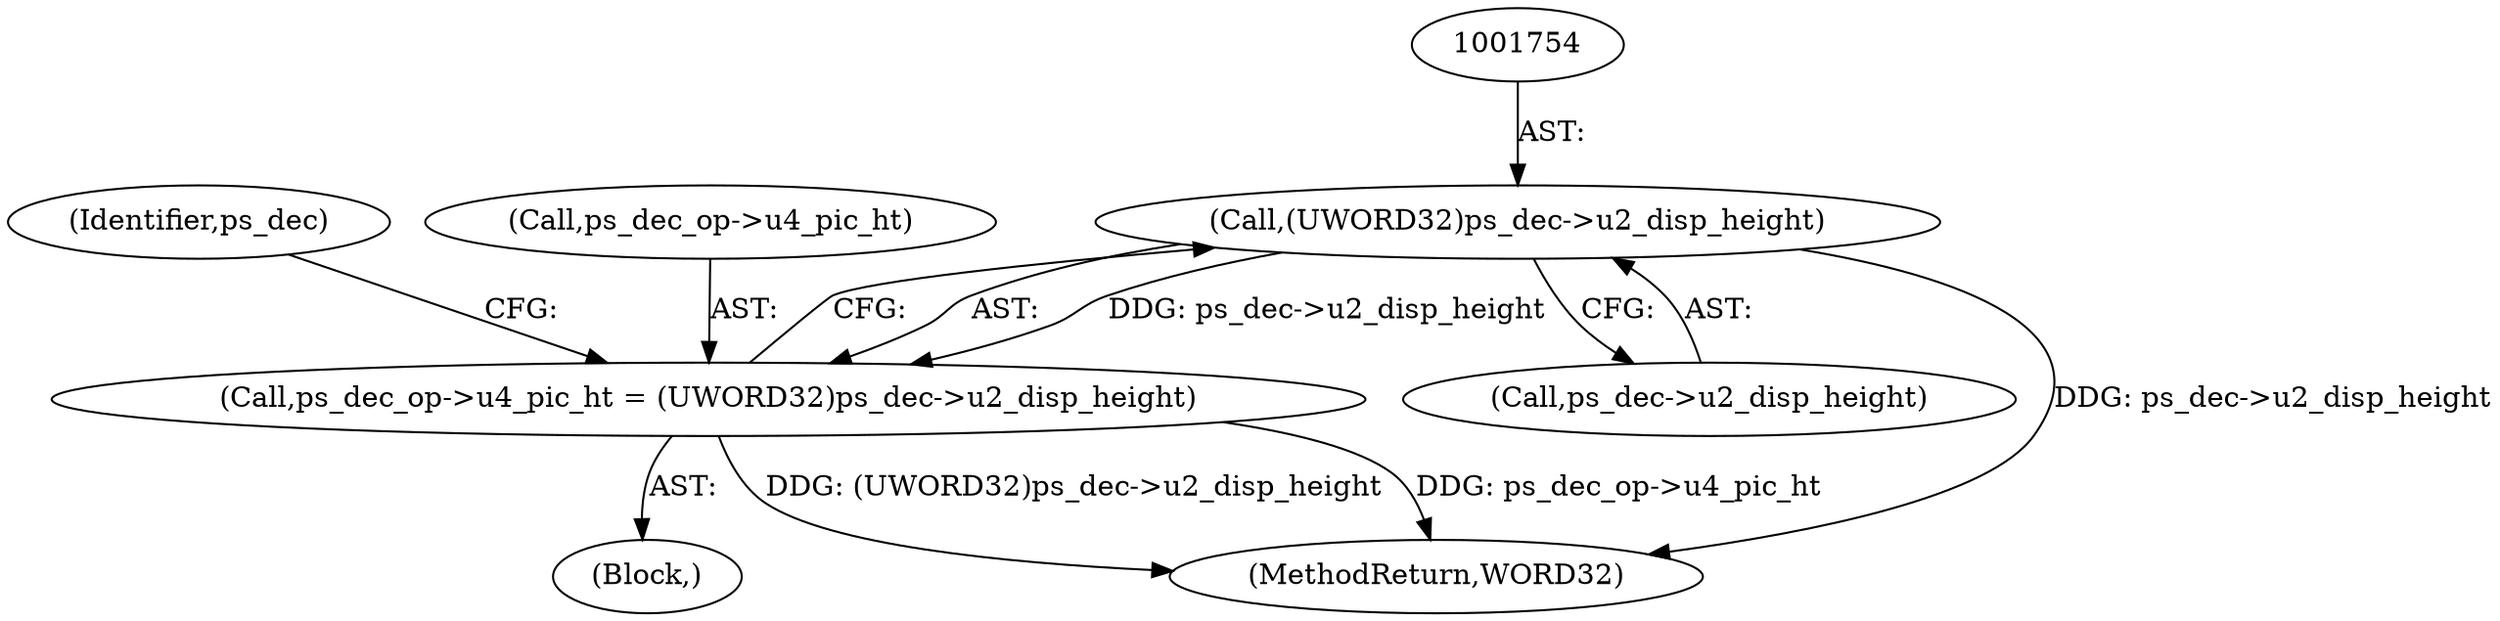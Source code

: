 digraph "0_Android_0b23c81c3dd9ec38f7e6806a3955fed1925541a0@pointer" {
"1001753" [label="(Call,(UWORD32)ps_dec->u2_disp_height)"];
"1001749" [label="(Call,ps_dec_op->u4_pic_ht = (UWORD32)ps_dec->u2_disp_height)"];
"1001761" [label="(Identifier,ps_dec)"];
"1001755" [label="(Call,ps_dec->u2_disp_height)"];
"1002226" [label="(MethodReturn,WORD32)"];
"1001749" [label="(Call,ps_dec_op->u4_pic_ht = (UWORD32)ps_dec->u2_disp_height)"];
"1001739" [label="(Block,)"];
"1001750" [label="(Call,ps_dec_op->u4_pic_ht)"];
"1001753" [label="(Call,(UWORD32)ps_dec->u2_disp_height)"];
"1001753" -> "1001749"  [label="AST: "];
"1001753" -> "1001755"  [label="CFG: "];
"1001754" -> "1001753"  [label="AST: "];
"1001755" -> "1001753"  [label="AST: "];
"1001749" -> "1001753"  [label="CFG: "];
"1001753" -> "1002226"  [label="DDG: ps_dec->u2_disp_height"];
"1001753" -> "1001749"  [label="DDG: ps_dec->u2_disp_height"];
"1001749" -> "1001739"  [label="AST: "];
"1001750" -> "1001749"  [label="AST: "];
"1001761" -> "1001749"  [label="CFG: "];
"1001749" -> "1002226"  [label="DDG: ps_dec_op->u4_pic_ht"];
"1001749" -> "1002226"  [label="DDG: (UWORD32)ps_dec->u2_disp_height"];
}

